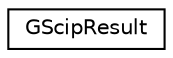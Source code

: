 digraph "Graphical Class Hierarchy"
{
 // LATEX_PDF_SIZE
  edge [fontname="Helvetica",fontsize="10",labelfontname="Helvetica",labelfontsize="10"];
  node [fontname="Helvetica",fontsize="10",shape=record];
  rankdir="LR";
  Node0 [label="GScipResult",height=0.2,width=0.4,color="black", fillcolor="white", style="filled",URL="$structoperations__research_1_1_g_scip_result.html",tooltip=" "];
}
